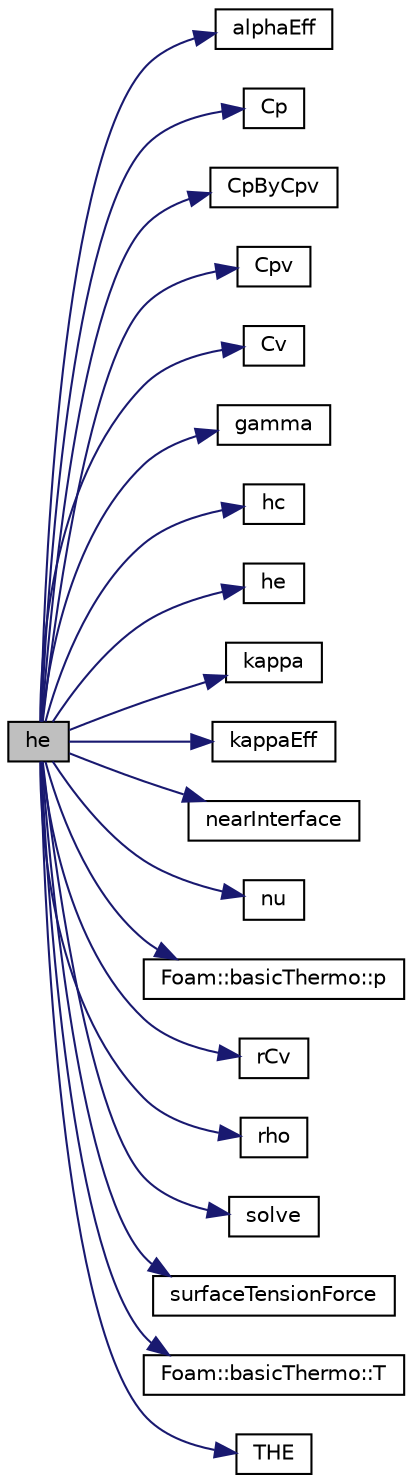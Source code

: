 digraph "he"
{
  bgcolor="transparent";
  edge [fontname="Helvetica",fontsize="10",labelfontname="Helvetica",labelfontsize="10"];
  node [fontname="Helvetica",fontsize="10",shape=record];
  rankdir="LR";
  Node1 [label="he",height=0.2,width=0.4,color="black", fillcolor="grey75", style="filled", fontcolor="black"];
  Node1 -> Node2 [color="midnightblue",fontsize="10",style="solid",fontname="Helvetica"];
  Node2 [label="alphaEff",height=0.2,width=0.4,color="black",URL="$a01592.html#a2b1bbe26492a6ba3f26a22a4d33a5cbd",tooltip="Effective thermal diffusivity of mixture [J/m/s/K]. "];
  Node1 -> Node3 [color="midnightblue",fontsize="10",style="solid",fontname="Helvetica"];
  Node3 [label="Cp",height=0.2,width=0.4,color="black",URL="$a01592.html#afe8db6102150fa5c11930b7868f77ddb",tooltip="Heat capacity at constant pressure [J/kg/K]. "];
  Node1 -> Node4 [color="midnightblue",fontsize="10",style="solid",fontname="Helvetica"];
  Node4 [label="CpByCpv",height=0.2,width=0.4,color="black",URL="$a01592.html#af427c478d32b7386cdfb02e9d27d71ea",tooltip="Heat capacity ratio []. "];
  Node1 -> Node5 [color="midnightblue",fontsize="10",style="solid",fontname="Helvetica"];
  Node5 [label="Cpv",height=0.2,width=0.4,color="black",URL="$a01592.html#a638b3bddce69b4a7aade71c04f615a29",tooltip="Heat capacity at constant pressure/volume [J/kg/K]. "];
  Node1 -> Node6 [color="midnightblue",fontsize="10",style="solid",fontname="Helvetica"];
  Node6 [label="Cv",height=0.2,width=0.4,color="black",URL="$a01592.html#aa8daa42235df7667a4f6be5d34bab5d4",tooltip="Heat capacity at constant volume [J/kg/K]. "];
  Node1 -> Node7 [color="midnightblue",fontsize="10",style="solid",fontname="Helvetica"];
  Node7 [label="gamma",height=0.2,width=0.4,color="black",URL="$a01592.html#a6e8470483100f150cdf873598e57870d",tooltip="Gamma = Cp/Cv []. "];
  Node1 -> Node8 [color="midnightblue",fontsize="10",style="solid",fontname="Helvetica"];
  Node8 [label="hc",height=0.2,width=0.4,color="black",URL="$a01592.html#a0d4d152cbc21aafe6a3852d5f1aea88f",tooltip="Chemical enthalpy [J/kg]. "];
  Node1 -> Node9 [color="midnightblue",fontsize="10",style="solid",fontname="Helvetica"];
  Node9 [label="he",height=0.2,width=0.4,color="black",URL="$a01592.html#acf9fd577467f9bb31eb7140fba64aa99",tooltip="Enthalpy/Internal energy [J/kg]. "];
  Node1 -> Node10 [color="midnightblue",fontsize="10",style="solid",fontname="Helvetica"];
  Node10 [label="kappa",height=0.2,width=0.4,color="black",URL="$a01592.html#a43c3ebabae8215e47164de905d3086c8",tooltip="Thermal diffusivity for temperature of mixture [J/m/s/K]. "];
  Node1 -> Node11 [color="midnightblue",fontsize="10",style="solid",fontname="Helvetica"];
  Node11 [label="kappaEff",height=0.2,width=0.4,color="black",URL="$a01592.html#a1047c9d242ccbfd79c8574dff3312437",tooltip="Effective thermal diffusivity of mixture [J/m/s/K]. "];
  Node1 -> Node12 [color="midnightblue",fontsize="10",style="solid",fontname="Helvetica"];
  Node12 [label="nearInterface",height=0.2,width=0.4,color="black",URL="$a01592.html#a3f6805765dc1b8a0f7aacef60cf56067",tooltip="Indicator of the proximity of the interface. "];
  Node1 -> Node13 [color="midnightblue",fontsize="10",style="solid",fontname="Helvetica"];
  Node13 [label="nu",height=0.2,width=0.4,color="black",URL="$a01592.html#aad3447ae9528aa78ba0cf9c0e81d291f",tooltip="Kinematic viscosity of mixture [m^2/s]. "];
  Node1 -> Node14 [color="midnightblue",fontsize="10",style="solid",fontname="Helvetica"];
  Node14 [label="Foam::basicThermo::p",height=0.2,width=0.4,color="black",URL="$a00121.html#a559539638a23431ca4b538c03b46e746",tooltip="Pressure [Pa]. "];
  Node1 -> Node15 [color="midnightblue",fontsize="10",style="solid",fontname="Helvetica"];
  Node15 [label="rCv",height=0.2,width=0.4,color="black",URL="$a01592.html#adfbff3c7c7cf10d25269c7967d8f7e3d",tooltip="Return the phase-averaged reciprocal Cv. "];
  Node1 -> Node16 [color="midnightblue",fontsize="10",style="solid",fontname="Helvetica"];
  Node16 [label="rho",height=0.2,width=0.4,color="black",URL="$a01592.html#ad242ba21aa6cd19fdfe437af059056e8",tooltip="Density [kg/m^3]. "];
  Node1 -> Node17 [color="midnightblue",fontsize="10",style="solid",fontname="Helvetica"];
  Node17 [label="solve",height=0.2,width=0.4,color="black",URL="$a01592.html#af7d39f0eac0af0ed5785935ac72a1e7d",tooltip="Solve for the mixture phase-fractions. "];
  Node1 -> Node18 [color="midnightblue",fontsize="10",style="solid",fontname="Helvetica"];
  Node18 [label="surfaceTensionForce",height=0.2,width=0.4,color="black",URL="$a01592.html#a16742db5374d7276d0f14938faa884bb"];
  Node1 -> Node19 [color="midnightblue",fontsize="10",style="solid",fontname="Helvetica"];
  Node19 [label="Foam::basicThermo::T",height=0.2,width=0.4,color="black",URL="$a00121.html#a46dd791e59e58c5363db6b9cf0323e74",tooltip="Temperature [K]. "];
  Node1 -> Node20 [color="midnightblue",fontsize="10",style="solid",fontname="Helvetica"];
  Node20 [label="THE",height=0.2,width=0.4,color="black",URL="$a01592.html#a54905f694bede3910ead59745299d100",tooltip="Temperature from enthalpy/internal energy for cell-set. "];
}
